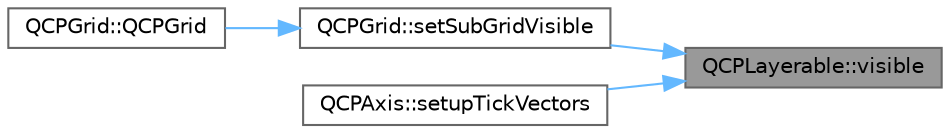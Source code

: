 digraph "QCPLayerable::visible"
{
 // LATEX_PDF_SIZE
  bgcolor="transparent";
  edge [fontname=Helvetica,fontsize=10,labelfontname=Helvetica,labelfontsize=10];
  node [fontname=Helvetica,fontsize=10,shape=box,height=0.2,width=0.4];
  rankdir="RL";
  Node1 [label="QCPLayerable::visible",height=0.2,width=0.4,color="gray40", fillcolor="grey60", style="filled", fontcolor="black",tooltip=" "];
  Node1 -> Node2 [dir="back",color="steelblue1",style="solid"];
  Node2 [label="QCPGrid::setSubGridVisible",height=0.2,width=0.4,color="grey40", fillcolor="white", style="filled",URL="$class_q_c_p_grid.html#ad4ad6bf714ec45e08845456355a1b700",tooltip=" "];
  Node2 -> Node3 [dir="back",color="steelblue1",style="solid"];
  Node3 [label="QCPGrid::QCPGrid",height=0.2,width=0.4,color="grey40", fillcolor="white", style="filled",URL="$class_q_c_p_grid.html#acd1cdd2909625388a13048b698494a17",tooltip=" "];
  Node1 -> Node4 [dir="back",color="steelblue1",style="solid"];
  Node4 [label="QCPAxis::setupTickVectors",height=0.2,width=0.4,color="grey40", fillcolor="white", style="filled",URL="$class_q_c_p_axis.html#a57d9e961bae7d62f5b4e1f143e660c78",tooltip=" "];
}
